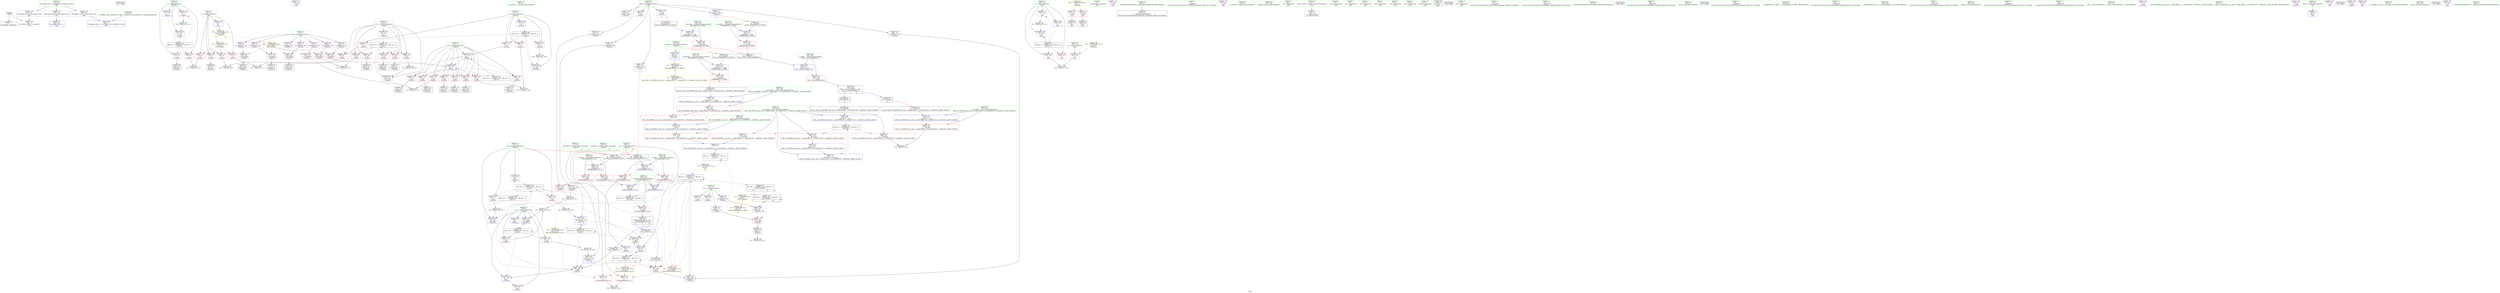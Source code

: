 digraph "SVFG" {
	label="SVFG";

	Node0x55bd556f7630 [shape=record,color=grey,label="{NodeID: 0\nNullPtr}"];
	Node0x55bd556f7630 -> Node0x55bd5571cc20[style=solid];
	Node0x55bd556f7630 -> Node0x55bd55724270[style=solid];
	Node0x55bd5575bb20 [shape=record,color=black,label="{NodeID: 443\n117 = PHI()\n}"];
	Node0x55bd5571e750 [shape=record,color=blue,label="{NodeID: 194\n71\<--102\ni3\<--\n_Z5solvev\n}"];
	Node0x55bd5571e750 -> Node0x55bd5573ccf0[style=dashed];
	Node0x55bd5571b970 [shape=record,color=purple,label="{NodeID: 111\n324\<--28\n\<--.str.4\nmain\n}"];
	Node0x55bd55719b80 [shape=record,color=green,label="{NodeID: 28\n50\<--51\n__cxa_atexit\<--__cxa_atexit_field_insensitive\n}"];
	Node0x55bd5572ceb0 [shape=record,color=grey,label="{NodeID: 305\n111 = cmp(109, 110, )\n}"];
	Node0x55bd55726d80 [shape=record,color=blue,label="{NodeID: 222\n357\<--352\n__value.addr\<--__value\n_ZSt8__fill_aIPiiEN9__gnu_cxx11__enable_ifIXsr11__is_scalarIT0_EE7__valueEvE6__typeET_S6_RKS3_\n}"];
	Node0x55bd55726d80 -> Node0x55bd55723c30[style=dashed];
	Node0x55bd55721940 [shape=record,color=red,label="{NodeID: 139\n178\<--73\n\<--pos\n_Z5solvev\n}"];
	Node0x55bd55721940 -> Node0x55bd5571d570[style=solid];
	Node0x55bd5571c470 [shape=record,color=green,label="{NodeID: 56\n312\<--313\nT\<--T_field_insensitive\nmain\n}"];
	Node0x55bd5571c470 -> Node0x55bd557235b0[style=solid];
	Node0x55bd5573e5f0 [shape=record,color=yellow,style=double,label="{NodeID: 333\n2V_1 = ENCHI(MR_2V_0)\npts\{10 \}\nFun[_Z5solvev]}"];
	Node0x55bd5573e5f0 -> Node0x55bd557209d0[style=dashed];
	Node0x55bd5573e5f0 -> Node0x55bd55720aa0[style=dashed];
	Node0x55bd5573e5f0 -> Node0x55bd55720b70[style=dashed];
	Node0x55bd5573e5f0 -> Node0x55bd55720c40[style=dashed];
	Node0x55bd55723000 [shape=record,color=red,label="{NodeID: 167\n302\<--282\n\<--retval\n_ZSt3maxIiERKT_S2_S2_\n}"];
	Node0x55bd55723000 -> Node0x55bd5571db20[style=solid];
	Node0x55bd5571dbf0 [shape=record,color=black,label="{NodeID: 84\n320\<--317\ncall\<--\nmain\n}"];
	Node0x55bd557179c0 [shape=record,color=green,label="{NodeID: 1\n7\<--1\n__dso_handle\<--dummyObj\nGlob }"];
	Node0x55bd5575bbf0 [shape=record,color=black,label="{NodeID: 444\n184 = PHI(279, )\n}"];
	Node0x55bd5575bbf0 -> Node0x55bd557227e0[style=solid];
	Node0x55bd557409a0 [shape=record,color=yellow,style=double,label="{NodeID: 361\n4V_1 = ENCHI(MR_4V_0)\npts\{18 \}\nFun[_ZSt4fillIPiiEvT_S1_RKT0_]|{<s0>14}}"];
	Node0x55bd557409a0:s0 -> Node0x55bd55738cc0[style=dashed,color=red];
	Node0x55bd5571e820 [shape=record,color=blue,label="{NodeID: 195\n73\<--130\npos\<--\n_Z5solvev\n}"];
	Node0x55bd5571e820 -> Node0x55bd55721460[style=dashed];
	Node0x55bd5571e820 -> Node0x55bd55721530[style=dashed];
	Node0x55bd5571e820 -> Node0x55bd55721600[style=dashed];
	Node0x55bd5571e820 -> Node0x55bd557216d0[style=dashed];
	Node0x55bd5571e820 -> Node0x55bd557217a0[style=dashed];
	Node0x55bd5571e820 -> Node0x55bd55721870[style=dashed];
	Node0x55bd5571e820 -> Node0x55bd55721940[style=dashed];
	Node0x55bd5571e820 -> Node0x55bd55721a10[style=dashed];
	Node0x55bd5571e820 -> Node0x55bd5571eb60[style=dashed];
	Node0x55bd5571e820 -> Node0x55bd5573d1f0[style=dashed];
	Node0x55bd5571ba40 [shape=record,color=purple,label="{NodeID: 112\n325\<--30\n\<--.str.5\nmain\n}"];
	Node0x55bd55719c80 [shape=record,color=green,label="{NodeID: 29\n49\<--55\n_ZNSt8ios_base4InitD1Ev\<--_ZNSt8ios_base4InitD1Ev_field_insensitive\n}"];
	Node0x55bd55719c80 -> Node0x55bd5571cdf0[style=solid];
	Node0x55bd5572d030 [shape=record,color=grey,label="{NodeID: 306\n128 = cmp(126, 127, )\n}"];
	Node0x55bd55726e50 [shape=record,color=blue,label="{NodeID: 223\n359\<--365\n__tmp\<--\n_ZSt8__fill_aIPiiEN9__gnu_cxx11__enable_ifIXsr11__is_scalarIT0_EE7__valueEvE6__typeET_S6_RKS3_\n}"];
	Node0x55bd55726e50 -> Node0x55bd55723d00[style=dashed];
	Node0x55bd55721a10 [shape=record,color=red,label="{NodeID: 140\n186\<--73\n\<--pos\n_Z5solvev\n}"];
	Node0x55bd55721a10 -> Node0x55bd5571d640[style=solid];
	Node0x55bd5571c540 [shape=record,color=green,label="{NodeID: 57\n314\<--315\nt\<--t_field_insensitive\nmain\n}"];
	Node0x55bd5571c540 -> Node0x55bd55723680[style=solid];
	Node0x55bd5571c540 -> Node0x55bd55723750[style=solid];
	Node0x55bd5571c540 -> Node0x55bd55723820[style=solid];
	Node0x55bd5571c540 -> Node0x55bd55726a40[style=solid];
	Node0x55bd5571c540 -> Node0x55bd55726b10[style=solid];
	Node0x55bd5573f110 [shape=record,color=yellow,style=double,label="{NodeID: 334\n4V_1 = ENCHI(MR_4V_0)\npts\{18 \}\nFun[_Z5solvev]|{<s0>5}}"];
	Node0x55bd5573f110:s0 -> Node0x55bd557409a0[style=dashed,color=red];
	Node0x55bd557230d0 [shape=record,color=red,label="{NodeID: 168\n290\<--284\n\<--__a.addr\n_ZSt3maxIiERKT_S2_S2_\n}"];
	Node0x55bd557230d0 -> Node0x55bd55723410[style=solid];
	Node0x55bd5571dcc0 [shape=record,color=black,label="{NodeID: 85\n326\<--323\ncall1\<--\nmain\n}"];
	Node0x55bd55717cc0 [shape=record,color=green,label="{NodeID: 2\n9\<--1\n\<--dummyObj\nCan only get source location for instruction, argument, global var or function.}"];
	Node0x55bd5575bd90 [shape=record,color=black,label="{NodeID: 445\n238 = PHI(279, )\n}"];
	Node0x55bd5575bd90 -> Node0x55bd55722cc0[style=solid];
	Node0x55bd5571e8f0 [shape=record,color=blue,label="{NodeID: 196\n75\<--9\nlen\<--\n_Z5solvev\n}"];
	Node0x55bd5571e8f0 -> Node0x55bd5573a0c0[style=dashed];
	Node0x55bd5571bb10 [shape=record,color=purple,label="{NodeID: 113\n336\<--33\n\<--.str.6\nmain\n}"];
	Node0x55bd55719d80 [shape=record,color=green,label="{NodeID: 30\n62\<--63\n_Z5solvev\<--_Z5solvev_field_insensitive\n}"];
	Node0x55bd5572d1b0 [shape=record,color=grey,label="{NodeID: 307\n160 = cmp(158, 159, )\n}"];
	Node0x55bd55726f20 [shape=record,color=blue,label="{NodeID: 224\n373\<--372\n\<--\n_ZSt8__fill_aIPiiEN9__gnu_cxx11__enable_ifIXsr11__is_scalarIT0_EE7__valueEvE6__typeET_S6_RKS3_\n}"];
	Node0x55bd55726f20 -> Node0x55bd55738cc0[style=dashed];
	Node0x55bd55721ae0 [shape=record,color=red,label="{NodeID: 141\n144\<--75\n\<--len\n_Z5solvev\n}"];
	Node0x55bd55721ae0 -> Node0x55bd5572c430[style=solid];
	Node0x55bd5571c610 [shape=record,color=green,label="{NodeID: 58\n321\<--322\nfreopen\<--freopen_field_insensitive\n}"];
	Node0x55bd557231a0 [shape=record,color=red,label="{NodeID: 169\n299\<--284\n\<--__a.addr\n_ZSt3maxIiERKT_S2_S2_\n}"];
	Node0x55bd557231a0 -> Node0x55bd557268a0[style=solid];
	Node0x55bd5571dd90 [shape=record,color=black,label="{NodeID: 86\n381\<--386\n_ZSt12__niter_baseIPiET_S1__ret\<--\n_ZSt12__niter_baseIPiET_S1_\n|{<s0>12|<s1>13}}"];
	Node0x55bd5571dd90:s0 -> Node0x55bd557583e0[style=solid,color=blue];
	Node0x55bd5571dd90:s1 -> Node0x55bd5575a620[style=solid,color=blue];
	Node0x55bd55717d50 [shape=record,color=green,label="{NodeID: 3\n19\<--1\n.str\<--dummyObj\nGlob }"];
	Node0x55bd5571e9c0 [shape=record,color=blue,label="{NodeID: 197\n75\<--145\nlen\<--add\n_Z5solvev\n}"];
	Node0x55bd5571e9c0 -> Node0x55bd5573a0c0[style=dashed];
	Node0x55bd5571bbe0 [shape=record,color=purple,label="{NodeID: 114\n392\<--35\nllvm.global_ctors_0\<--llvm.global_ctors\nGlob }"];
	Node0x55bd5571bbe0 -> Node0x55bd55724070[style=solid];
	Node0x55bd55719e80 [shape=record,color=green,label="{NodeID: 31\n65\<--66\nref.tmp\<--ref.tmp_field_insensitive\n_Z5solvev\n|{|<s1>5}}"];
	Node0x55bd55719e80 -> Node0x55bd55724370[style=solid];
	Node0x55bd55719e80:s1 -> Node0x55bd5575af60[style=solid,color=red];
	Node0x55bd5572d330 [shape=record,color=grey,label="{NodeID: 308\n211 = cmp(209, 210, )\n}"];
	Node0x55bd55726ff0 [shape=record,color=blue,label="{NodeID: 225\n353\<--377\n__first.addr\<--incdec.ptr\n_ZSt8__fill_aIPiiEN9__gnu_cxx11__enable_ifIXsr11__is_scalarIT0_EE7__valueEvE6__typeET_S6_RKS3_\n}"];
	Node0x55bd55726ff0 -> Node0x55bd557391c0[style=dashed];
	Node0x55bd55721bb0 [shape=record,color=red,label="{NodeID: 142\n181\<--75\n\<--len\n_Z5solvev\n}"];
	Node0x55bd55721bb0 -> Node0x55bd5572c8b0[style=solid];
	Node0x55bd5571c710 [shape=record,color=green,label="{NodeID: 59\n353\<--354\n__first.addr\<--__first.addr_field_insensitive\n_ZSt8__fill_aIPiiEN9__gnu_cxx11__enable_ifIXsr11__is_scalarIT0_EE7__valueEvE6__typeET_S6_RKS3_\n}"];
	Node0x55bd5571c710 -> Node0x55bd557238f0[style=solid];
	Node0x55bd5571c710 -> Node0x55bd557239c0[style=solid];
	Node0x55bd5571c710 -> Node0x55bd55723a90[style=solid];
	Node0x55bd5571c710 -> Node0x55bd55726be0[style=solid];
	Node0x55bd5571c710 -> Node0x55bd55726ff0[style=solid];
	Node0x55bd55723270 [shape=record,color=red,label="{NodeID: 170\n292\<--286\n\<--__b.addr\n_ZSt3maxIiERKT_S2_S2_\n}"];
	Node0x55bd55723270 -> Node0x55bd557234e0[style=solid];
	Node0x55bd5571de60 [shape=record,color=purple,label="{NodeID: 87\n46\<--4\n\<--_ZStL8__ioinit\n__cxx_global_var_init\n}"];
	Node0x55bd55717e90 [shape=record,color=green,label="{NodeID: 4\n21\<--1\n.str.1\<--dummyObj\nGlob }"];
	Node0x55bd5571ea90 [shape=record,color=blue,label="{NodeID: 198\n149\<--151\narrayidx10\<--\n_Z5solvev\n}"];
	Node0x55bd5571ea90 -> Node0x55bd557223d0[style=dashed];
	Node0x55bd5571ea90 -> Node0x55bd5571ea90[style=dashed];
	Node0x55bd5571ea90 -> Node0x55bd5573e0f0[style=dashed];
	Node0x55bd557205d0 [shape=record,color=purple,label="{NodeID: 115\n393\<--35\nllvm.global_ctors_1\<--llvm.global_ctors\nGlob }"];
	Node0x55bd557205d0 -> Node0x55bd55724170[style=solid];
	Node0x55bd55719f50 [shape=record,color=green,label="{NodeID: 32\n67\<--68\ni\<--i_field_insensitive\n_Z5solvev\n}"];
	Node0x55bd55719f50 -> Node0x55bd55720eb0[style=solid];
	Node0x55bd55719f50 -> Node0x55bd55720f80[style=solid];
	Node0x55bd55719f50 -> Node0x55bd55721050[style=solid];
	Node0x55bd55719f50 -> Node0x55bd55724440[style=solid];
	Node0x55bd55719f50 -> Node0x55bd5571e5b0[style=solid];
	Node0x55bd5572d4b0 [shape=record,color=grey,label="{NodeID: 309\n333 = cmp(331, 332, )\n}"];
	Node0x55bd557270c0 [shape=record,color=blue,label="{NodeID: 226\n383\<--382\n__it.addr\<--__it\n_ZSt12__niter_baseIPiET_S1_\n}"];
	Node0x55bd557270c0 -> Node0x55bd55723ea0[style=dashed];
	Node0x55bd55721c80 [shape=record,color=red,label="{NodeID: 143\n225\<--79\n\<--ans\n_Z5solvev\n}"];
	Node0x55bd55721c80 -> Node0x55bd5572bb30[style=solid];
	Node0x55bd5571c7e0 [shape=record,color=green,label="{NodeID: 60\n355\<--356\n__last.addr\<--__last.addr_field_insensitive\n_ZSt8__fill_aIPiiEN9__gnu_cxx11__enable_ifIXsr11__is_scalarIT0_EE7__valueEvE6__typeET_S6_RKS3_\n}"];
	Node0x55bd5571c7e0 -> Node0x55bd55723b60[style=solid];
	Node0x55bd5571c7e0 -> Node0x55bd55726cb0[style=solid];
	Node0x55bd55723340 [shape=record,color=red,label="{NodeID: 171\n296\<--286\n\<--__b.addr\n_ZSt3maxIiERKT_S2_S2_\n}"];
	Node0x55bd55723340 -> Node0x55bd557267d0[style=solid];
	Node0x55bd5571df30 [shape=record,color=purple,label="{NodeID: 88\n115\<--11\narrayidx\<--adj\n_Z5solvev\n}"];
	Node0x55bd55717f20 [shape=record,color=green,label="{NodeID: 5\n23\<--1\n.str.2\<--dummyObj\nGlob }"];
	Node0x55bd55740d50 [shape=record,color=yellow,style=double,label="{NodeID: 365\n10V_1 = ENCHI(MR_10V_0)\npts\{70 \}\nFun[_ZSt3maxIiERKT_S2_S2_]}"];
	Node0x55bd55740d50 -> Node0x55bd55723410[style=dashed];
	Node0x55bd55740d50 -> Node0x55bd557234e0[style=dashed];
	Node0x55bd5571eb60 [shape=record,color=blue,label="{NodeID: 199\n73\<--155\npos\<--\n_Z5solvev\n}"];
	Node0x55bd5571eb60 -> Node0x55bd55721460[style=dashed];
	Node0x55bd5571eb60 -> Node0x55bd55721530[style=dashed];
	Node0x55bd5571eb60 -> Node0x55bd55721600[style=dashed];
	Node0x55bd5571eb60 -> Node0x55bd557216d0[style=dashed];
	Node0x55bd5571eb60 -> Node0x55bd557217a0[style=dashed];
	Node0x55bd5571eb60 -> Node0x55bd55721870[style=dashed];
	Node0x55bd5571eb60 -> Node0x55bd55721940[style=dashed];
	Node0x55bd5571eb60 -> Node0x55bd55721a10[style=dashed];
	Node0x55bd5571eb60 -> Node0x55bd5571eb60[style=dashed];
	Node0x55bd5571eb60 -> Node0x55bd5573d1f0[style=dashed];
	Node0x55bd55720660 [shape=record,color=purple,label="{NodeID: 116\n394\<--35\nllvm.global_ctors_2\<--llvm.global_ctors\nGlob }"];
	Node0x55bd55720660 -> Node0x55bd55724270[style=solid];
	Node0x55bd5571a020 [shape=record,color=green,label="{NodeID: 33\n69\<--70\ncyc\<--cyc_field_insensitive\n_Z5solvev\n|{|<s2>8|<s3>10}}"];
	Node0x55bd5571a020 -> Node0x55bd5571e680[style=solid];
	Node0x55bd5571a020 -> Node0x55bd5571ec30[style=solid];
	Node0x55bd5571a020:s2 -> Node0x55bd5575b2b0[style=solid,color=red];
	Node0x55bd5571a020:s3 -> Node0x55bd5575b500[style=solid,color=red];
	Node0x55bd5572d630 [shape=record,color=grey,label="{NodeID: 310\n176 = cmp(174, 175, )\n}"];
	Node0x55bd55721d50 [shape=record,color=red,label="{NodeID: 144\n234\<--79\n\<--ans\n_Z5solvev\n}"];
	Node0x55bd55721d50 -> Node0x55bd5572be30[style=solid];
	Node0x55bd5571c8b0 [shape=record,color=green,label="{NodeID: 61\n357\<--358\n__value.addr\<--__value.addr_field_insensitive\n_ZSt8__fill_aIPiiEN9__gnu_cxx11__enable_ifIXsr11__is_scalarIT0_EE7__valueEvE6__typeET_S6_RKS3_\n}"];
	Node0x55bd5571c8b0 -> Node0x55bd55723c30[style=solid];
	Node0x55bd5571c8b0 -> Node0x55bd55726d80[style=solid];
	Node0x55bd55723410 [shape=record,color=red,label="{NodeID: 172\n291\<--290\n\<--\n_ZSt3maxIiERKT_S2_S2_\n}"];
	Node0x55bd55723410 -> Node0x55bd5572ca30[style=solid];
	Node0x55bd5571e000 [shape=record,color=purple,label="{NodeID: 89\n154\<--11\narrayidx12\<--adj\n_Z5solvev\n}"];
	Node0x55bd5571e000 -> Node0x55bd557224a0[style=solid];
	Node0x55bd55718780 [shape=record,color=green,label="{NodeID: 6\n25\<--1\n.str.3\<--dummyObj\nGlob }"];
	Node0x55bd5571ec30 [shape=record,color=blue,label="{NodeID: 200\n69\<--165\ncyc\<--\n_Z5solvev\n}"];
	Node0x55bd5571ec30 -> Node0x55bd557227e0[style=dashed];
	Node0x55bd5571ec30 -> Node0x55bd5573c7f0[style=dashed];
	Node0x55bd55720760 [shape=record,color=purple,label="{NodeID: 117\n377\<--376\nincdec.ptr\<--\n_ZSt8__fill_aIPiiEN9__gnu_cxx11__enable_ifIXsr11__is_scalarIT0_EE7__valueEvE6__typeET_S6_RKS3_\n}"];
	Node0x55bd55720760 -> Node0x55bd55726ff0[style=solid];
	Node0x55bd5571a0f0 [shape=record,color=green,label="{NodeID: 34\n71\<--72\ni3\<--i3_field_insensitive\n_Z5solvev\n}"];
	Node0x55bd5571a0f0 -> Node0x55bd55721120[style=solid];
	Node0x55bd5571a0f0 -> Node0x55bd557211f0[style=solid];
	Node0x55bd5571a0f0 -> Node0x55bd557212c0[style=solid];
	Node0x55bd5571a0f0 -> Node0x55bd55721390[style=solid];
	Node0x55bd5571a0f0 -> Node0x55bd5571e750[style=solid];
	Node0x55bd5571a0f0 -> Node0x55bd5571eea0[style=solid];
	Node0x55bd557373c0 [shape=record,color=black,label="{NodeID: 311\nMR_39V_3 = PHI(MR_39V_4, MR_39V_2, )\npts\{283 \}\n}"];
	Node0x55bd557373c0 -> Node0x55bd55723000[style=dashed];
	Node0x55bd55721e20 [shape=record,color=red,label="{NodeID: 145\n241\<--79\n\<--ans\n_Z5solvev\n}"];
	Node0x55bd5571c980 [shape=record,color=green,label="{NodeID: 62\n359\<--360\n__tmp\<--__tmp_field_insensitive\n_ZSt8__fill_aIPiiEN9__gnu_cxx11__enable_ifIXsr11__is_scalarIT0_EE7__valueEvE6__typeET_S6_RKS3_\n}"];
	Node0x55bd5571c980 -> Node0x55bd55723d00[style=solid];
	Node0x55bd5571c980 -> Node0x55bd55726e50[style=solid];
	Node0x55bd557234e0 [shape=record,color=red,label="{NodeID: 173\n293\<--292\n\<--\n_ZSt3maxIiERKT_S2_S2_\n}"];
	Node0x55bd557234e0 -> Node0x55bd5572ca30[style=solid];
	Node0x55bd5571e0d0 [shape=record,color=purple,label="{NodeID: 90\n170\<--11\narrayidx16\<--adj\n_Z5solvev\n}"];
	Node0x55bd5571e0d0 -> Node0x55bd55722640[style=solid];
	Node0x55bd55718810 [shape=record,color=green,label="{NodeID: 7\n27\<--1\nstdin\<--dummyObj\nGlob }"];
	Node0x55bd5571ed00 [shape=record,color=blue,label="{NodeID: 201\n77\<--182\nref.tmp23\<--sub\n_Z5solvev\n|{|<s2>9}}"];
	Node0x55bd5571ed00 -> Node0x55bd557227e0[style=dashed];
	Node0x55bd5571ed00 -> Node0x55bd5573dbf0[style=dashed];
	Node0x55bd5571ed00:s2 -> Node0x55bd5573aac0[style=dashed,color=red];
	Node0x55bd55720830 [shape=record,color=purple,label="{NodeID: 118\n99\<--16\nadd.ptr\<--best\n_Z5solvev\n}"];
	Node0x55bd5571a1c0 [shape=record,color=green,label="{NodeID: 35\n73\<--74\npos\<--pos_field_insensitive\n_Z5solvev\n}"];
	Node0x55bd5571a1c0 -> Node0x55bd55721460[style=solid];
	Node0x55bd5571a1c0 -> Node0x55bd55721530[style=solid];
	Node0x55bd5571a1c0 -> Node0x55bd55721600[style=solid];
	Node0x55bd5571a1c0 -> Node0x55bd557216d0[style=solid];
	Node0x55bd5571a1c0 -> Node0x55bd557217a0[style=solid];
	Node0x55bd5571a1c0 -> Node0x55bd55721870[style=solid];
	Node0x55bd5571a1c0 -> Node0x55bd55721940[style=solid];
	Node0x55bd5571a1c0 -> Node0x55bd55721a10[style=solid];
	Node0x55bd5571a1c0 -> Node0x55bd5571e820[style=solid];
	Node0x55bd5571a1c0 -> Node0x55bd5571eb60[style=solid];
	Node0x55bd55721ef0 [shape=record,color=red,label="{NodeID: 146\n199\<--81\n\<--i31\n_Z5solvev\n}"];
	Node0x55bd55721ef0 -> Node0x55bd5572cd30[style=solid];
	Node0x55bd5571ca50 [shape=record,color=green,label="{NodeID: 63\n383\<--384\n__it.addr\<--__it.addr_field_insensitive\n_ZSt12__niter_baseIPiET_S1_\n}"];
	Node0x55bd5571ca50 -> Node0x55bd55723ea0[style=solid];
	Node0x55bd5571ca50 -> Node0x55bd557270c0[style=solid];
	Node0x55bd557235b0 [shape=record,color=red,label="{NodeID: 174\n332\<--312\n\<--T\nmain\n}"];
	Node0x55bd557235b0 -> Node0x55bd5572d4b0[style=solid];
	Node0x55bd5571e1a0 [shape=record,color=purple,label="{NodeID: 91\n173\<--11\narrayidx18\<--adj\n_Z5solvev\n}"];
	Node0x55bd5571e1a0 -> Node0x55bd55722710[style=solid];
	Node0x55bd557188a0 [shape=record,color=green,label="{NodeID: 8\n28\<--1\n.str.4\<--dummyObj\nGlob }"];
	Node0x55bd5571edd0 [shape=record,color=blue,label="{NodeID: 202\n188\<--185\narrayidx26\<--\n_Z5solvev\n}"];
	Node0x55bd5571edd0 -> Node0x55bd5573c2f0[style=dashed];
	Node0x55bd55720900 [shape=record,color=purple,label="{NodeID: 119\n100\<--16\nadd.ptr1\<--best\n_Z5solvev\n|{<s0>5}}"];
	Node0x55bd55720900:s0 -> Node0x55bd5575ae20[style=solid,color=red];
	Node0x55bd5571a290 [shape=record,color=green,label="{NodeID: 36\n75\<--76\nlen\<--len_field_insensitive\n_Z5solvev\n|{|<s4>8}}"];
	Node0x55bd5571a290 -> Node0x55bd55721ae0[style=solid];
	Node0x55bd5571a290 -> Node0x55bd55721bb0[style=solid];
	Node0x55bd5571a290 -> Node0x55bd5571e8f0[style=solid];
	Node0x55bd5571a290 -> Node0x55bd5571e9c0[style=solid];
	Node0x55bd5571a290:s4 -> Node0x55bd5575b500[style=solid,color=red];
	Node0x55bd55721fc0 [shape=record,color=red,label="{NodeID: 147\n203\<--81\n\<--i31\n_Z5solvev\n}"];
	Node0x55bd55721fc0 -> Node0x55bd5571d710[style=solid];
	Node0x55bd5571cb20 [shape=record,color=green,label="{NodeID: 64\n37\<--388\n_GLOBAL__sub_I_waterfalls_2_0.cpp\<--_GLOBAL__sub_I_waterfalls_2_0.cpp_field_insensitive\n}"];
	Node0x55bd5571cb20 -> Node0x55bd55724170[style=solid];
	Node0x55bd557478c0 [shape=record,color=yellow,style=double,label="{NodeID: 424\n4V_2 = CSCHI(MR_4V_1)\npts\{18 \}\nCS[]|{<s0>5}}"];
	Node0x55bd557478c0:s0 -> Node0x55bd5573c2f0[style=dashed,color=blue];
	Node0x55bd55723680 [shape=record,color=red,label="{NodeID: 175\n331\<--314\n\<--t\nmain\n}"];
	Node0x55bd55723680 -> Node0x55bd5572d4b0[style=solid];
	Node0x55bd5571e270 [shape=record,color=purple,label="{NodeID: 92\n205\<--11\narrayidx36\<--adj\n_Z5solvev\n}"];
	Node0x55bd5571e270 -> Node0x55bd557228b0[style=solid];
	Node0x55bd55718930 [shape=record,color=green,label="{NodeID: 9\n30\<--1\n.str.5\<--dummyObj\nGlob }"];
	Node0x55bd55741100 [shape=record,color=yellow,style=double,label="{NodeID: 369\n45V_1 = ENCHI(MR_45V_0)\npts\{18 84 \}\nFun[_ZSt3maxIiERKT_S2_S2_]}"];
	Node0x55bd55741100 -> Node0x55bd55723410[style=dashed];
	Node0x55bd5571eea0 [shape=record,color=blue,label="{NodeID: 203\n71\<--193\ni3\<--inc29\n_Z5solvev\n}"];
	Node0x55bd5571eea0 -> Node0x55bd5573ccf0[style=dashed];
	Node0x55bd557209d0 [shape=record,color=red,label="{NodeID: 120\n96\<--8\n\<--n\n_Z5solvev\n}"];
	Node0x55bd557209d0 -> Node0x55bd5571cef0[style=solid];
	Node0x55bd5571a360 [shape=record,color=green,label="{NodeID: 37\n77\<--78\nref.tmp23\<--ref.tmp23_field_insensitive\n_Z5solvev\n|{|<s1>9}}"];
	Node0x55bd5571a360 -> Node0x55bd5571ed00[style=solid];
	Node0x55bd5571a360:s1 -> Node0x55bd5575b500[style=solid,color=red];
	Node0x55bd557382c0 [shape=record,color=black,label="{NodeID: 314\nMR_8V_3 = PHI(MR_8V_4, MR_8V_2, )\npts\{68 \}\n}"];
	Node0x55bd557382c0 -> Node0x55bd55720eb0[style=dashed];
	Node0x55bd557382c0 -> Node0x55bd55720f80[style=dashed];
	Node0x55bd557382c0 -> Node0x55bd55721050[style=dashed];
	Node0x55bd557382c0 -> Node0x55bd5571e5b0[style=dashed];
	Node0x55bd55722090 [shape=record,color=red,label="{NodeID: 148\n210\<--81\n\<--i31\n_Z5solvev\n}"];
	Node0x55bd55722090 -> Node0x55bd5572d330[style=solid];
	Node0x55bd5571cc20 [shape=record,color=black,label="{NodeID: 65\n2\<--3\ndummyVal\<--dummyVal\n}"];
	Node0x55bd55723750 [shape=record,color=red,label="{NodeID: 176\n335\<--314\n\<--t\nmain\n}"];
	Node0x55bd5571e340 [shape=record,color=purple,label="{NodeID: 93\n208\<--11\narrayidx38\<--adj\n_Z5solvev\n}"];
	Node0x55bd5571e340 -> Node0x55bd55722980[style=solid];
	Node0x55bd557189c0 [shape=record,color=green,label="{NodeID: 10\n32\<--1\nstdout\<--dummyObj\nGlob }"];
	Node0x55bd5573aac0 [shape=record,color=yellow,style=double,label="{NodeID: 370\n47V_1 = ENCHI(MR_47V_0)\npts\{76 78 \}\nFun[_ZSt3maxIiERKT_S2_S2_]}"];
	Node0x55bd5573aac0 -> Node0x55bd557234e0[style=dashed];
	Node0x55bd5571ef70 [shape=record,color=blue,label="{NodeID: 204\n79\<--9\nans\<--\n_Z5solvev\n}"];
	Node0x55bd5571ef70 -> Node0x55bd5573b2d0[style=dashed];
	Node0x55bd55720aa0 [shape=record,color=red,label="{NodeID: 121\n110\<--8\n\<--n\n_Z5solvev\n}"];
	Node0x55bd55720aa0 -> Node0x55bd5572ceb0[style=solid];
	Node0x55bd5571a430 [shape=record,color=green,label="{NodeID: 38\n79\<--80\nans\<--ans_field_insensitive\n_Z5solvev\n}"];
	Node0x55bd5571a430 -> Node0x55bd55721c80[style=solid];
	Node0x55bd5571a430 -> Node0x55bd55721d50[style=solid];
	Node0x55bd5571a430 -> Node0x55bd55721e20[style=solid];
	Node0x55bd5571a430 -> Node0x55bd5571ef70[style=solid];
	Node0x55bd5571a430 -> Node0x55bd5571f110[style=solid];
	Node0x55bd5571a430 -> Node0x55bd5571f380[style=solid];
	Node0x55bd55722160 [shape=record,color=red,label="{NodeID: 149\n213\<--81\n\<--i31\n_Z5solvev\n}"];
	Node0x55bd55722160 -> Node0x55bd5571d8b0[style=solid];
	Node0x55bd5571cd20 [shape=record,color=black,label="{NodeID: 66\n309\<--9\nmain_ret\<--\nmain\n}"];
	Node0x55bd55759340 [shape=record,color=black,label="{NodeID: 426\n243 = PHI()\n}"];
	Node0x55bd55723820 [shape=record,color=red,label="{NodeID: 177\n340\<--314\n\<--t\nmain\n}"];
	Node0x55bd55723820 -> Node0x55bd5572c130[style=solid];
	Node0x55bd5571e410 [shape=record,color=purple,label="{NodeID: 94\n219\<--11\narrayidx44\<--adj\n_Z5solvev\n}"];
	Node0x55bd5571e410 -> Node0x55bd55722b20[style=solid];
	Node0x55bd55718a80 [shape=record,color=green,label="{NodeID: 11\n33\<--1\n.str.6\<--dummyObj\nGlob }"];
	Node0x55bd5571f040 [shape=record,color=blue,label="{NodeID: 205\n81\<--102\ni31\<--\n_Z5solvev\n}"];
	Node0x55bd5571f040 -> Node0x55bd5573b3c0[style=dashed];
	Node0x55bd55720b70 [shape=record,color=red,label="{NodeID: 122\n127\<--8\n\<--n\n_Z5solvev\n}"];
	Node0x55bd55720b70 -> Node0x55bd5572d030[style=solid];
	Node0x55bd5571a500 [shape=record,color=green,label="{NodeID: 39\n81\<--82\ni31\<--i31_field_insensitive\n_Z5solvev\n}"];
	Node0x55bd5571a500 -> Node0x55bd55721ef0[style=solid];
	Node0x55bd5571a500 -> Node0x55bd55721fc0[style=solid];
	Node0x55bd5571a500 -> Node0x55bd55722090[style=solid];
	Node0x55bd5571a500 -> Node0x55bd55722160[style=solid];
	Node0x55bd5571a500 -> Node0x55bd55722230[style=solid];
	Node0x55bd5571a500 -> Node0x55bd55722300[style=solid];
	Node0x55bd5571a500 -> Node0x55bd5571f040[style=solid];
	Node0x55bd5571a500 -> Node0x55bd5571f1e0[style=solid];
	Node0x55bd55738cc0 [shape=record,color=black,label="{NodeID: 316\nMR_4V_2 = PHI(MR_4V_3, MR_4V_1, )\npts\{18 \}\n|{|<s1>14}}"];
	Node0x55bd55738cc0 -> Node0x55bd55726f20[style=dashed];
	Node0x55bd55738cc0:s1 -> Node0x55bd557478c0[style=dashed,color=blue];
	Node0x55bd55722230 [shape=record,color=red,label="{NodeID: 150\n217\<--81\n\<--i31\n_Z5solvev\n}"];
	Node0x55bd55722230 -> Node0x55bd5571d980[style=solid];
	Node0x55bd5571cdf0 [shape=record,color=black,label="{NodeID: 67\n48\<--49\n\<--_ZNSt8ios_base4InitD1Ev\nCan only get source location for instruction, argument, global var or function.}"];
	Node0x55bd557583e0 [shape=record,color=black,label="{NodeID: 427\n269 = PHI(381, )\n|{<s0>14}}"];
	Node0x55bd557583e0:s0 -> Node0x55bd5575a8c0[style=solid,color=red];
	Node0x55bd557238f0 [shape=record,color=red,label="{NodeID: 178\n368\<--353\n\<--__first.addr\n_ZSt8__fill_aIPiiEN9__gnu_cxx11__enable_ifIXsr11__is_scalarIT0_EE7__valueEvE6__typeET_S6_RKS3_\n}"];
	Node0x55bd557238f0 -> Node0x55bd5572cbb0[style=solid];
	Node0x55bd5571e4e0 [shape=record,color=purple,label="{NodeID: 95\n85\<--13\n\<--vis\n_Z5solvev\n}"];
	Node0x55bd55718b80 [shape=record,color=green,label="{NodeID: 12\n36\<--1\n\<--dummyObj\nCan only get source location for instruction, argument, global var or function.}"];
	Node0x55bd5571f110 [shape=record,color=blue,label="{NodeID: 206\n79\<--226\nans\<--add48\n_Z5solvev\n}"];
	Node0x55bd5571f110 -> Node0x55bd5573b2d0[style=dashed];
	Node0x55bd55720c40 [shape=record,color=red,label="{NodeID: 123\n200\<--8\n\<--n\n_Z5solvev\n}"];
	Node0x55bd55720c40 -> Node0x55bd5572cd30[style=solid];
	Node0x55bd5571a5d0 [shape=record,color=green,label="{NodeID: 40\n83\<--84\nref.tmp53\<--ref.tmp53_field_insensitive\n_Z5solvev\n|{|<s1>10}}"];
	Node0x55bd5571a5d0 -> Node0x55bd5571f2b0[style=solid];
	Node0x55bd5571a5d0:s1 -> Node0x55bd5575b2b0[style=solid,color=red];
	Node0x55bd557391c0 [shape=record,color=black,label="{NodeID: 317\nMR_63V_3 = PHI(MR_63V_4, MR_63V_2, )\npts\{354 \}\n}"];
	Node0x55bd557391c0 -> Node0x55bd557238f0[style=dashed];
	Node0x55bd557391c0 -> Node0x55bd557239c0[style=dashed];
	Node0x55bd557391c0 -> Node0x55bd55723a90[style=dashed];
	Node0x55bd557391c0 -> Node0x55bd55726ff0[style=dashed];
	Node0x55bd55722300 [shape=record,color=red,label="{NodeID: 151\n230\<--81\n\<--i31\n_Z5solvev\n}"];
	Node0x55bd55722300 -> Node0x55bd5572bfb0[style=solid];
	Node0x55bd5571cef0 [shape=record,color=black,label="{NodeID: 68\n97\<--96\nidx.ext\<--\n_Z5solvev\n}"];
	Node0x55bd5575a620 [shape=record,color=black,label="{NodeID: 428\n273 = PHI(381, )\n|{<s0>14}}"];
	Node0x55bd5575a620:s0 -> Node0x55bd5575aa60[style=solid,color=red];
	Node0x55bd5573fab0 [shape=record,color=yellow,style=double,label="{NodeID: 345\n26V_1 = ENCHI(MR_26V_0)\npts\{120000 \}\nFun[_Z5solvev]}"];
	Node0x55bd5573fab0 -> Node0x55bd557224a0[style=dashed];
	Node0x55bd5573fab0 -> Node0x55bd55722640[style=dashed];
	Node0x55bd5573fab0 -> Node0x55bd55722710[style=dashed];
	Node0x55bd5573fab0 -> Node0x55bd557228b0[style=dashed];
	Node0x55bd5573fab0 -> Node0x55bd55722980[style=dashed];
	Node0x55bd5573fab0 -> Node0x55bd55722b20[style=dashed];
	Node0x55bd557239c0 [shape=record,color=red,label="{NodeID: 179\n373\<--353\n\<--__first.addr\n_ZSt8__fill_aIPiiEN9__gnu_cxx11__enable_ifIXsr11__is_scalarIT0_EE7__valueEvE6__typeET_S6_RKS3_\n}"];
	Node0x55bd557239c0 -> Node0x55bd55726f20[style=solid];
	Node0x55bd5571ad40 [shape=record,color=purple,label="{NodeID: 96\n133\<--13\n\<--vis\n_Z5solvev\n}"];
	Node0x55bd55718c80 [shape=record,color=green,label="{NodeID: 13\n87\<--1\n\<--dummyObj\nCan only get source location for instruction, argument, global var or function.}"];
	Node0x55bd5571f1e0 [shape=record,color=blue,label="{NodeID: 207\n81\<--231\ni31\<--inc51\n_Z5solvev\n}"];
	Node0x55bd5571f1e0 -> Node0x55bd5573b3c0[style=dashed];
	Node0x55bd55720d10 [shape=record,color=red,label="{NodeID: 124\n317\<--27\n\<--stdin\nmain\n}"];
	Node0x55bd55720d10 -> Node0x55bd5571dbf0[style=solid];
	Node0x55bd5571a6a0 [shape=record,color=green,label="{NodeID: 41\n90\<--91\nllvm.memset.p0i8.i64\<--llvm.memset.p0i8.i64_field_insensitive\n}"];
	Node0x55bd557223d0 [shape=record,color=red,label="{NodeID: 152\n139\<--138\n\<--arrayidx8\n_Z5solvev\n}"];
	Node0x55bd557223d0 -> Node0x55bd5571d160[style=solid];
	Node0x55bd5571cfc0 [shape=record,color=black,label="{NodeID: 69\n114\<--113\nidxprom\<--\n_Z5solvev\n}"];
	Node0x55bd5575a720 [shape=record,color=black,label="{NodeID: 429\n328 = PHI()\n}"];
	Node0x55bd55723a90 [shape=record,color=red,label="{NodeID: 180\n376\<--353\n\<--__first.addr\n_ZSt8__fill_aIPiiEN9__gnu_cxx11__enable_ifIXsr11__is_scalarIT0_EE7__valueEvE6__typeET_S6_RKS3_\n}"];
	Node0x55bd55723a90 -> Node0x55bd55720760[style=solid];
	Node0x55bd5571ae10 [shape=record,color=purple,label="{NodeID: 97\n138\<--13\narrayidx8\<--vis\n_Z5solvev\n}"];
	Node0x55bd5571ae10 -> Node0x55bd557223d0[style=solid];
	Node0x55bd55718d80 [shape=record,color=green,label="{NodeID: 14\n88\<--1\n\<--dummyObj\nCan only get source location for instruction, argument, global var or function.}"];
	Node0x55bd5571f2b0 [shape=record,color=blue,label="{NodeID: 208\n83\<--235\nref.tmp53\<--div\n_Z5solvev\n|{|<s1>10}}"];
	Node0x55bd5571f2b0 -> Node0x55bd55722cc0[style=dashed];
	Node0x55bd5571f2b0:s1 -> Node0x55bd55741100[style=dashed,color=red];
	Node0x55bd55720de0 [shape=record,color=red,label="{NodeID: 125\n323\<--32\n\<--stdout\nmain\n}"];
	Node0x55bd55720de0 -> Node0x55bd5571dcc0[style=solid];
	Node0x55bd5571a7a0 [shape=record,color=green,label="{NodeID: 42\n94\<--95\nscanf\<--scanf_field_insensitive\n}"];
	Node0x55bd557224a0 [shape=record,color=red,label="{NodeID: 153\n155\<--154\n\<--arrayidx12\n_Z5solvev\n}"];
	Node0x55bd557224a0 -> Node0x55bd5571eb60[style=solid];
	Node0x55bd5571d090 [shape=record,color=black,label="{NodeID: 70\n137\<--136\nidxprom7\<--\n_Z5solvev\n}"];
	Node0x55bd5575a7f0 [shape=record,color=black,label="{NodeID: 430\n337 = PHI()\n}"];
	Node0x55bd5573fc70 [shape=record,color=yellow,style=double,label="{NodeID: 347\n49V_1 = ENCHI(MR_49V_0)\npts\{1 \}\nFun[main]}"];
	Node0x55bd5573fc70 -> Node0x55bd55720d10[style=dashed];
	Node0x55bd5573fc70 -> Node0x55bd55720de0[style=dashed];
	Node0x55bd55723b60 [shape=record,color=red,label="{NodeID: 181\n369\<--355\n\<--__last.addr\n_ZSt8__fill_aIPiiEN9__gnu_cxx11__enable_ifIXsr11__is_scalarIT0_EE7__valueEvE6__typeET_S6_RKS3_\n}"];
	Node0x55bd55723b60 -> Node0x55bd5572cbb0[style=solid];
	Node0x55bd5571aee0 [shape=record,color=purple,label="{NodeID: 98\n149\<--13\narrayidx10\<--vis\n_Z5solvev\n}"];
	Node0x55bd5571aee0 -> Node0x55bd5571ea90[style=solid];
	Node0x55bd55718e80 [shape=record,color=green,label="{NodeID: 15\n89\<--1\n\<--dummyObj\nCan only get source location for instruction, argument, global var or function.}"];
	Node0x55bd5572bb30 [shape=record,color=grey,label="{NodeID: 292\n226 = Binary(225, 224, )\n}"];
	Node0x55bd5572bb30 -> Node0x55bd5571f110[style=solid];
	Node0x55bd5571f380 [shape=record,color=blue,label="{NodeID: 209\n79\<--239\nans\<--\n_Z5solvev\n}"];
	Node0x55bd5571f380 -> Node0x55bd55721e20[style=dashed];
	Node0x55bd55720eb0 [shape=record,color=red,label="{NodeID: 126\n109\<--67\n\<--i\n_Z5solvev\n}"];
	Node0x55bd55720eb0 -> Node0x55bd5572ceb0[style=solid];
	Node0x55bd5571a8a0 [shape=record,color=green,label="{NodeID: 43\n105\<--106\n_ZSt4fillIPiiEvT_S1_RKT0_\<--_ZSt4fillIPiiEvT_S1_RKT0__field_insensitive\n}"];
	Node0x55bd5573a0c0 [shape=record,color=black,label="{NodeID: 320\nMR_16V_4 = PHI(MR_16V_5, MR_16V_3, )\npts\{76 \}\n|{|<s6>8}}"];
	Node0x55bd5573a0c0 -> Node0x55bd55721ae0[style=dashed];
	Node0x55bd5573a0c0 -> Node0x55bd55721bb0[style=dashed];
	Node0x55bd5573a0c0 -> Node0x55bd55722570[style=dashed];
	Node0x55bd5573a0c0 -> Node0x55bd557227e0[style=dashed];
	Node0x55bd5573a0c0 -> Node0x55bd5571e9c0[style=dashed];
	Node0x55bd5573a0c0 -> Node0x55bd5573d6f0[style=dashed];
	Node0x55bd5573a0c0:s6 -> Node0x55bd5573aac0[style=dashed,color=red];
	Node0x55bd55722570 [shape=record,color=red,label="{NodeID: 154\n165\<--162\n\<--call14\n_Z5solvev\n}"];
	Node0x55bd55722570 -> Node0x55bd5571ec30[style=solid];
	Node0x55bd5571d160 [shape=record,color=black,label="{NodeID: 71\n140\<--139\ntobool\<--\n_Z5solvev\n}"];
	Node0x55bd5571d160 -> Node0x55bd5572c5b0[style=solid];
	Node0x55bd5575a8c0 [shape=record,color=black,label="{NodeID: 431\n350 = PHI(269, )\n0th arg _ZSt8__fill_aIPiiEN9__gnu_cxx11__enable_ifIXsr11__is_scalarIT0_EE7__valueEvE6__typeET_S6_RKS3_ }"];
	Node0x55bd5575a8c0 -> Node0x55bd55726be0[style=solid];
	Node0x55bd55723c30 [shape=record,color=red,label="{NodeID: 182\n364\<--357\n\<--__value.addr\n_ZSt8__fill_aIPiiEN9__gnu_cxx11__enable_ifIXsr11__is_scalarIT0_EE7__valueEvE6__typeET_S6_RKS3_\n}"];
	Node0x55bd55723c30 -> Node0x55bd55723dd0[style=solid];
	Node0x55bd5571afb0 [shape=record,color=purple,label="{NodeID: 99\n98\<--16\n\<--best\n_Z5solvev\n}"];
	Node0x55bd55718f80 [shape=record,color=green,label="{NodeID: 16\n102\<--1\n\<--dummyObj\nCan only get source location for instruction, argument, global var or function.}"];
	Node0x55bd5572bcb0 [shape=record,color=grey,label="{NodeID: 293\n193 = Binary(192, 102, )\n}"];
	Node0x55bd5572bcb0 -> Node0x55bd5571eea0[style=solid];
	Node0x55bd5571f450 [shape=record,color=blue,label="{NodeID: 210\n259\<--256\n__first.addr\<--__first\n_ZSt4fillIPiiEvT_S1_RKT0_\n}"];
	Node0x55bd5571f450 -> Node0x55bd55722d90[style=dashed];
	Node0x55bd55720f80 [shape=record,color=red,label="{NodeID: 127\n113\<--67\n\<--i\n_Z5solvev\n}"];
	Node0x55bd55720f80 -> Node0x55bd5571cfc0[style=solid];
	Node0x55bd5571a9a0 [shape=record,color=green,label="{NodeID: 44\n163\<--164\n_ZSt3maxIiERKT_S2_S2_\<--_ZSt3maxIiERKT_S2_S2__field_insensitive\n}"];
	Node0x55bd55722640 [shape=record,color=red,label="{NodeID: 155\n171\<--170\n\<--arrayidx16\n_Z5solvev\n}"];
	Node0x55bd55722640 -> Node0x55bd5571d4a0[style=solid];
	Node0x55bd5571d230 [shape=record,color=black,label="{NodeID: 72\n148\<--147\nidxprom9\<--\n_Z5solvev\n}"];
	Node0x55bd5575aa60 [shape=record,color=black,label="{NodeID: 432\n351 = PHI(273, )\n1st arg _ZSt8__fill_aIPiiEN9__gnu_cxx11__enable_ifIXsr11__is_scalarIT0_EE7__valueEvE6__typeET_S6_RKS3_ }"];
	Node0x55bd5575aa60 -> Node0x55bd55726cb0[style=solid];
	Node0x55bd5573fe60 [shape=record,color=yellow,style=double,label="{NodeID: 349\n53V_1 = ENCHI(MR_53V_0)\npts\{313 \}\nFun[main]}"];
	Node0x55bd5573fe60 -> Node0x55bd557235b0[style=dashed];
	Node0x55bd55723d00 [shape=record,color=red,label="{NodeID: 183\n372\<--359\n\<--__tmp\n_ZSt8__fill_aIPiiEN9__gnu_cxx11__enable_ifIXsr11__is_scalarIT0_EE7__valueEvE6__typeET_S6_RKS3_\n}"];
	Node0x55bd55723d00 -> Node0x55bd55726f20[style=solid];
	Node0x55bd5571b080 [shape=record,color=purple,label="{NodeID: 100\n103\<--16\n\<--best\n_Z5solvev\n|{<s0>5}}"];
	Node0x55bd5571b080:s0 -> Node0x55bd5575ace0[style=solid,color=red];
	Node0x55bd55719080 [shape=record,color=green,label="{NodeID: 17\n142\<--1\n\<--dummyObj\nCan only get source location for instruction, argument, global var or function.}"];
	Node0x55bd5572be30 [shape=record,color=grey,label="{NodeID: 294\n235 = Binary(234, 236, )\n}"];
	Node0x55bd5572be30 -> Node0x55bd5571f2b0[style=solid];
	Node0x55bd5571f520 [shape=record,color=blue,label="{NodeID: 211\n261\<--257\n__last.addr\<--__last\n_ZSt4fillIPiiEvT_S1_RKT0_\n}"];
	Node0x55bd5571f520 -> Node0x55bd55722e60[style=dashed];
	Node0x55bd55721050 [shape=record,color=red,label="{NodeID: 128\n119\<--67\n\<--i\n_Z5solvev\n}"];
	Node0x55bd55721050 -> Node0x55bd5572c2b0[style=solid];
	Node0x55bd5571aaa0 [shape=record,color=green,label="{NodeID: 45\n244\<--245\nprintf\<--printf_field_insensitive\n}"];
	Node0x55bd5573b2d0 [shape=record,color=black,label="{NodeID: 322\nMR_20V_3 = PHI(MR_20V_5, MR_20V_2, )\npts\{80 \}\n}"];
	Node0x55bd5573b2d0 -> Node0x55bd55721c80[style=dashed];
	Node0x55bd5573b2d0 -> Node0x55bd55721d50[style=dashed];
	Node0x55bd5573b2d0 -> Node0x55bd5571f110[style=dashed];
	Node0x55bd5573b2d0 -> Node0x55bd5571f380[style=dashed];
	Node0x55bd5573b2d0 -> Node0x55bd5573b2d0[style=dashed];
	Node0x55bd55722710 [shape=record,color=red,label="{NodeID: 156\n174\<--173\n\<--arrayidx18\n_Z5solvev\n}"];
	Node0x55bd55722710 -> Node0x55bd5572d630[style=solid];
	Node0x55bd5571d300 [shape=record,color=black,label="{NodeID: 73\n153\<--152\nidxprom11\<--\n_Z5solvev\n}"];
	Node0x55bd5575aba0 [shape=record,color=black,label="{NodeID: 433\n352 = PHI(274, )\n2nd arg _ZSt8__fill_aIPiiEN9__gnu_cxx11__enable_ifIXsr11__is_scalarIT0_EE7__valueEvE6__typeET_S6_RKS3_ }"];
	Node0x55bd5575aba0 -> Node0x55bd55726d80[style=solid];
	Node0x55bd55723dd0 [shape=record,color=red,label="{NodeID: 184\n365\<--364\n\<--\n_ZSt8__fill_aIPiiEN9__gnu_cxx11__enable_ifIXsr11__is_scalarIT0_EE7__valueEvE6__typeET_S6_RKS3_\n}"];
	Node0x55bd55723dd0 -> Node0x55bd55726e50[style=solid];
	Node0x55bd5571b150 [shape=record,color=purple,label="{NodeID: 101\n180\<--16\narrayidx22\<--best\n_Z5solvev\n|{<s0>9}}"];
	Node0x55bd5571b150:s0 -> Node0x55bd5575b2b0[style=solid,color=red];
	Node0x55bd55719180 [shape=record,color=green,label="{NodeID: 18\n151\<--1\n\<--dummyObj\nCan only get source location for instruction, argument, global var or function.}"];
	Node0x55bd5572bfb0 [shape=record,color=grey,label="{NodeID: 295\n231 = Binary(230, 102, )\n}"];
	Node0x55bd5572bfb0 -> Node0x55bd5571f1e0[style=solid];
	Node0x55bd55726560 [shape=record,color=blue,label="{NodeID: 212\n263\<--258\n__value.addr\<--__value\n_ZSt4fillIPiiEvT_S1_RKT0_\n}"];
	Node0x55bd55726560 -> Node0x55bd55722f30[style=dashed];
	Node0x55bd55721120 [shape=record,color=red,label="{NodeID: 129\n126\<--71\n\<--i3\n_Z5solvev\n}"];
	Node0x55bd55721120 -> Node0x55bd5572d030[style=solid];
	Node0x55bd5571aba0 [shape=record,color=green,label="{NodeID: 46\n259\<--260\n__first.addr\<--__first.addr_field_insensitive\n_ZSt4fillIPiiEvT_S1_RKT0_\n}"];
	Node0x55bd5571aba0 -> Node0x55bd55722d90[style=solid];
	Node0x55bd5571aba0 -> Node0x55bd5571f450[style=solid];
	Node0x55bd5573b3c0 [shape=record,color=black,label="{NodeID: 323\nMR_22V_3 = PHI(MR_22V_4, MR_22V_2, )\npts\{82 \}\n}"];
	Node0x55bd5573b3c0 -> Node0x55bd55721ef0[style=dashed];
	Node0x55bd5573b3c0 -> Node0x55bd55721fc0[style=dashed];
	Node0x55bd5573b3c0 -> Node0x55bd55722090[style=dashed];
	Node0x55bd5573b3c0 -> Node0x55bd55722160[style=dashed];
	Node0x55bd5573b3c0 -> Node0x55bd55722230[style=dashed];
	Node0x55bd5573b3c0 -> Node0x55bd55722300[style=dashed];
	Node0x55bd5573b3c0 -> Node0x55bd5571f1e0[style=dashed];
	Node0x55bd557227e0 [shape=record,color=red,label="{NodeID: 157\n185\<--184\n\<--call24\n_Z5solvev\n}"];
	Node0x55bd557227e0 -> Node0x55bd5571edd0[style=solid];
	Node0x55bd5571d3d0 [shape=record,color=black,label="{NodeID: 74\n169\<--168\nidxprom15\<--\n_Z5solvev\n}"];
	Node0x55bd5575ace0 [shape=record,color=black,label="{NodeID: 434\n256 = PHI(103, )\n0th arg _ZSt4fillIPiiEvT_S1_RKT0_ }"];
	Node0x55bd5575ace0 -> Node0x55bd5571f450[style=solid];
	Node0x55bd55740020 [shape=record,color=yellow,style=double,label="{NodeID: 351\n57V_1 = ENCHI(MR_57V_0)\npts\{10 120000 \}\nFun[main]|{<s0>19|<s1>19}}"];
	Node0x55bd55740020:s0 -> Node0x55bd5573e5f0[style=dashed,color=red];
	Node0x55bd55740020:s1 -> Node0x55bd5573fab0[style=dashed,color=red];
	Node0x55bd55723ea0 [shape=record,color=red,label="{NodeID: 185\n386\<--383\n\<--__it.addr\n_ZSt12__niter_baseIPiET_S1_\n}"];
	Node0x55bd55723ea0 -> Node0x55bd5571dd90[style=solid];
	Node0x55bd5571b220 [shape=record,color=purple,label="{NodeID: 102\n188\<--16\narrayidx26\<--best\n_Z5solvev\n}"];
	Node0x55bd5571b220 -> Node0x55bd5571edd0[style=solid];
	Node0x55bd55719280 [shape=record,color=green,label="{NodeID: 19\n236\<--1\n\<--dummyObj\nCan only get source location for instruction, argument, global var or function.}"];
	Node0x55bd5572c130 [shape=record,color=grey,label="{NodeID: 296\n341 = Binary(340, 102, )\n}"];
	Node0x55bd5572c130 -> Node0x55bd55726b10[style=solid];
	Node0x55bd55726630 [shape=record,color=blue,label="{NodeID: 213\n284\<--280\n__a.addr\<--__a\n_ZSt3maxIiERKT_S2_S2_\n}"];
	Node0x55bd55726630 -> Node0x55bd557230d0[style=dashed];
	Node0x55bd55726630 -> Node0x55bd557231a0[style=dashed];
	Node0x55bd557211f0 [shape=record,color=red,label="{NodeID: 130\n130\<--71\n\<--i3\n_Z5solvev\n}"];
	Node0x55bd557211f0 -> Node0x55bd5571e820[style=solid];
	Node0x55bd5571ac70 [shape=record,color=green,label="{NodeID: 47\n261\<--262\n__last.addr\<--__last.addr_field_insensitive\n_ZSt4fillIPiiEvT_S1_RKT0_\n}"];
	Node0x55bd5571ac70 -> Node0x55bd55722e60[style=solid];
	Node0x55bd5571ac70 -> Node0x55bd5571f520[style=solid];
	Node0x55bd5573b8c0 [shape=record,color=black,label="{NodeID: 324\nMR_55V_3 = PHI(MR_55V_4, MR_55V_2, )\npts\{315 \}\n}"];
	Node0x55bd5573b8c0 -> Node0x55bd55723680[style=dashed];
	Node0x55bd5573b8c0 -> Node0x55bd55723750[style=dashed];
	Node0x55bd5573b8c0 -> Node0x55bd55723820[style=dashed];
	Node0x55bd5573b8c0 -> Node0x55bd55726b10[style=dashed];
	Node0x55bd557228b0 [shape=record,color=red,label="{NodeID: 158\n206\<--205\n\<--arrayidx36\n_Z5solvev\n}"];
	Node0x55bd557228b0 -> Node0x55bd5571d7e0[style=solid];
	Node0x55bd5571d4a0 [shape=record,color=black,label="{NodeID: 75\n172\<--171\nidxprom17\<--\n_Z5solvev\n}"];
	Node0x55bd5575ae20 [shape=record,color=black,label="{NodeID: 435\n257 = PHI(100, )\n1st arg _ZSt4fillIPiiEvT_S1_RKT0_ }"];
	Node0x55bd5575ae20 -> Node0x55bd5571f520[style=solid];
	Node0x55bd55723f70 [shape=record,color=blue,label="{NodeID: 186\n8\<--9\nn\<--\nGlob }"];
	Node0x55bd55723f70 -> Node0x55bd55740020[style=dashed];
	Node0x55bd5571b2f0 [shape=record,color=purple,label="{NodeID: 103\n215\<--16\narrayidx42\<--best\n_Z5solvev\n}"];
	Node0x55bd5571b2f0 -> Node0x55bd55722a50[style=solid];
	Node0x55bd55719380 [shape=record,color=green,label="{NodeID: 20\n4\<--6\n_ZStL8__ioinit\<--_ZStL8__ioinit_field_insensitive\nGlob }"];
	Node0x55bd55719380 -> Node0x55bd5571de60[style=solid];
	Node0x55bd5572c2b0 [shape=record,color=grey,label="{NodeID: 297\n120 = Binary(119, 102, )\n}"];
	Node0x55bd5572c2b0 -> Node0x55bd5571e5b0[style=solid];
	Node0x55bd55726700 [shape=record,color=blue,label="{NodeID: 214\n286\<--281\n__b.addr\<--__b\n_ZSt3maxIiERKT_S2_S2_\n}"];
	Node0x55bd55726700 -> Node0x55bd55723270[style=dashed];
	Node0x55bd55726700 -> Node0x55bd55723340[style=dashed];
	Node0x55bd557212c0 [shape=record,color=red,label="{NodeID: 131\n159\<--71\n\<--i3\n_Z5solvev\n}"];
	Node0x55bd557212c0 -> Node0x55bd5572d1b0[style=solid];
	Node0x55bd5571bd60 [shape=record,color=green,label="{NodeID: 48\n263\<--264\n__value.addr\<--__value.addr_field_insensitive\n_ZSt4fillIPiiEvT_S1_RKT0_\n}"];
	Node0x55bd5571bd60 -> Node0x55bd55722f30[style=solid];
	Node0x55bd5571bd60 -> Node0x55bd55726560[style=solid];
	Node0x55bd5573bdc0 [shape=record,color=black,label="{NodeID: 325\nMR_59V_2 = PHI(MR_59V_3, MR_59V_1, )\npts\{18 150000 \}\n|{<s0>19|<s1>19}}"];
	Node0x55bd5573bdc0:s0 -> Node0x55bd5573e0f0[style=dashed,color=red];
	Node0x55bd5573bdc0:s1 -> Node0x55bd5573f110[style=dashed,color=red];
	Node0x55bd55722980 [shape=record,color=red,label="{NodeID: 159\n209\<--208\n\<--arrayidx38\n_Z5solvev\n}"];
	Node0x55bd55722980 -> Node0x55bd5572d330[style=solid];
	Node0x55bd5571d570 [shape=record,color=black,label="{NodeID: 76\n179\<--178\nidxprom21\<--\n_Z5solvev\n}"];
	Node0x55bd5575af60 [shape=record,color=black,label="{NodeID: 436\n258 = PHI(65, )\n2nd arg _ZSt4fillIPiiEvT_S1_RKT0_ }"];
	Node0x55bd5575af60 -> Node0x55bd55726560[style=solid];
	Node0x55bd55724070 [shape=record,color=blue,label="{NodeID: 187\n392\<--36\nllvm.global_ctors_0\<--\nGlob }"];
	Node0x55bd5571b3c0 [shape=record,color=purple,label="{NodeID: 104\n222\<--16\narrayidx46\<--best\n_Z5solvev\n}"];
	Node0x55bd5571b3c0 -> Node0x55bd55722bf0[style=solid];
	Node0x55bd55719480 [shape=record,color=green,label="{NodeID: 21\n8\<--10\nn\<--n_field_insensitive\nGlob }"];
	Node0x55bd55719480 -> Node0x55bd557209d0[style=solid];
	Node0x55bd55719480 -> Node0x55bd55720aa0[style=solid];
	Node0x55bd55719480 -> Node0x55bd55720b70[style=solid];
	Node0x55bd55719480 -> Node0x55bd55720c40[style=solid];
	Node0x55bd55719480 -> Node0x55bd55723f70[style=solid];
	Node0x55bd5572c430 [shape=record,color=grey,label="{NodeID: 298\n145 = Binary(144, 102, )\n}"];
	Node0x55bd5572c430 -> Node0x55bd5571e9c0[style=solid];
	Node0x55bd557267d0 [shape=record,color=blue,label="{NodeID: 215\n282\<--296\nretval\<--\n_ZSt3maxIiERKT_S2_S2_\n}"];
	Node0x55bd557267d0 -> Node0x55bd557373c0[style=dashed];
	Node0x55bd55721390 [shape=record,color=red,label="{NodeID: 132\n192\<--71\n\<--i3\n_Z5solvev\n}"];
	Node0x55bd55721390 -> Node0x55bd5572bcb0[style=solid];
	Node0x55bd5571be30 [shape=record,color=green,label="{NodeID: 49\n270\<--271\n_ZSt12__niter_baseIPiET_S1_\<--_ZSt12__niter_baseIPiET_S1__field_insensitive\n}"];
	Node0x55bd5573c2f0 [shape=record,color=black,label="{NodeID: 326\nMR_4V_3 = PHI(MR_4V_5, MR_4V_2, )\npts\{18 \}\n|{|<s7>8|<s8>9|<s9>10|<s10>19}}"];
	Node0x55bd5573c2f0 -> Node0x55bd55722570[style=dashed];
	Node0x55bd5573c2f0 -> Node0x55bd557227e0[style=dashed];
	Node0x55bd5573c2f0 -> Node0x55bd55722a50[style=dashed];
	Node0x55bd5573c2f0 -> Node0x55bd55722bf0[style=dashed];
	Node0x55bd5573c2f0 -> Node0x55bd55722cc0[style=dashed];
	Node0x55bd5573c2f0 -> Node0x55bd5571edd0[style=dashed];
	Node0x55bd5573c2f0 -> Node0x55bd5573c2f0[style=dashed];
	Node0x55bd5573c2f0:s7 -> Node0x55bd55741100[style=dashed,color=red];
	Node0x55bd5573c2f0:s8 -> Node0x55bd55741100[style=dashed,color=red];
	Node0x55bd5573c2f0:s9 -> Node0x55bd55741100[style=dashed,color=red];
	Node0x55bd5573c2f0:s10 -> Node0x55bd5573bdc0[style=dashed,color=blue];
	Node0x55bd55722a50 [shape=record,color=red,label="{NodeID: 160\n216\<--215\n\<--arrayidx42\n_Z5solvev\n}"];
	Node0x55bd55722a50 -> Node0x55bd5572c730[style=solid];
	Node0x55bd5571d640 [shape=record,color=black,label="{NodeID: 77\n187\<--186\nidxprom25\<--\n_Z5solvev\n}"];
	Node0x55bd5575b0a0 [shape=record,color=black,label="{NodeID: 437\n382 = PHI(268, 272, )\n0th arg _ZSt12__niter_baseIPiET_S1_ }"];
	Node0x55bd5575b0a0 -> Node0x55bd557270c0[style=solid];
	Node0x55bd55740350 [shape=record,color=yellow,style=double,label="{NodeID: 354\n6V_1 = ENCHI(MR_6V_0)\npts\{66 \}\nFun[_ZSt8__fill_aIPiiEN9__gnu_cxx11__enable_ifIXsr11__is_scalarIT0_EE7__valueEvE6__typeET_S6_RKS3_]}"];
	Node0x55bd55740350 -> Node0x55bd55723dd0[style=dashed];
	Node0x55bd55724170 [shape=record,color=blue,label="{NodeID: 188\n393\<--37\nllvm.global_ctors_1\<--_GLOBAL__sub_I_waterfalls_2_0.cpp\nGlob }"];
	Node0x55bd5571b490 [shape=record,color=purple,label="{NodeID: 105\n92\<--19\n\<--.str\n_Z5solvev\n}"];
	Node0x55bd55719580 [shape=record,color=green,label="{NodeID: 22\n11\<--12\nadj\<--adj_field_insensitive\nGlob }"];
	Node0x55bd55719580 -> Node0x55bd5571df30[style=solid];
	Node0x55bd55719580 -> Node0x55bd5571e000[style=solid];
	Node0x55bd55719580 -> Node0x55bd5571e0d0[style=solid];
	Node0x55bd55719580 -> Node0x55bd5571e1a0[style=solid];
	Node0x55bd55719580 -> Node0x55bd5571e270[style=solid];
	Node0x55bd55719580 -> Node0x55bd5571e340[style=solid];
	Node0x55bd55719580 -> Node0x55bd5571e410[style=solid];
	Node0x55bd5572c5b0 [shape=record,color=grey,label="{NodeID: 299\n141 = Binary(140, 142, )\n}"];
	Node0x55bd557268a0 [shape=record,color=blue,label="{NodeID: 216\n282\<--299\nretval\<--\n_ZSt3maxIiERKT_S2_S2_\n}"];
	Node0x55bd557268a0 -> Node0x55bd557373c0[style=dashed];
	Node0x55bd55721460 [shape=record,color=red,label="{NodeID: 133\n136\<--73\n\<--pos\n_Z5solvev\n}"];
	Node0x55bd55721460 -> Node0x55bd5571d090[style=solid];
	Node0x55bd5571bf30 [shape=record,color=green,label="{NodeID: 50\n276\<--277\n_ZSt8__fill_aIPiiEN9__gnu_cxx11__enable_ifIXsr11__is_scalarIT0_EE7__valueEvE6__typeET_S6_RKS3_\<--_ZSt8__fill_aIPiiEN9__gnu_cxx11__enable_ifIXsr11__is_scalarIT0_EE7__valueEvE6__typeET_S6_RKS3__field_insensitive\n}"];
	Node0x55bd5573c7f0 [shape=record,color=black,label="{NodeID: 327\nMR_10V_3 = PHI(MR_10V_5, MR_10V_2, )\npts\{70 \}\n|{|<s5>8|<s6>10}}"];
	Node0x55bd5573c7f0 -> Node0x55bd55722570[style=dashed];
	Node0x55bd5573c7f0 -> Node0x55bd557227e0[style=dashed];
	Node0x55bd5573c7f0 -> Node0x55bd55722cc0[style=dashed];
	Node0x55bd5573c7f0 -> Node0x55bd5571ec30[style=dashed];
	Node0x55bd5573c7f0 -> Node0x55bd5573c7f0[style=dashed];
	Node0x55bd5573c7f0:s5 -> Node0x55bd55740d50[style=dashed,color=red];
	Node0x55bd5573c7f0:s6 -> Node0x55bd55740d50[style=dashed,color=red];
	Node0x55bd55722b20 [shape=record,color=red,label="{NodeID: 161\n220\<--219\n\<--arrayidx44\n_Z5solvev\n}"];
	Node0x55bd55722b20 -> Node0x55bd5571da50[style=solid];
	Node0x55bd5571d710 [shape=record,color=black,label="{NodeID: 78\n204\<--203\nidxprom35\<--\n_Z5solvev\n}"];
	Node0x55bd5575b2b0 [shape=record,color=black,label="{NodeID: 438\n280 = PHI(69, 180, 83, )\n0th arg _ZSt3maxIiERKT_S2_S2_ }"];
	Node0x55bd5575b2b0 -> Node0x55bd55726630[style=solid];
	Node0x55bd55724270 [shape=record,color=blue, style = dotted,label="{NodeID: 189\n394\<--3\nllvm.global_ctors_2\<--dummyVal\nGlob }"];
	Node0x55bd5571b560 [shape=record,color=purple,label="{NodeID: 106\n116\<--19\n\<--.str\n_Z5solvev\n}"];
	Node0x55bd55719680 [shape=record,color=green,label="{NodeID: 23\n13\<--15\nvis\<--vis_field_insensitive\nGlob }"];
	Node0x55bd55719680 -> Node0x55bd5571e4e0[style=solid];
	Node0x55bd55719680 -> Node0x55bd5571ad40[style=solid];
	Node0x55bd55719680 -> Node0x55bd5571ae10[style=solid];
	Node0x55bd55719680 -> Node0x55bd5571aee0[style=solid];
	Node0x55bd5572c730 [shape=record,color=grey,label="{NodeID: 300\n224 = Binary(216, 223, )\n}"];
	Node0x55bd5572c730 -> Node0x55bd5572bb30[style=solid];
	Node0x55bd55726970 [shape=record,color=blue,label="{NodeID: 217\n310\<--9\nretval\<--\nmain\n}"];
	Node0x55bd55721530 [shape=record,color=red,label="{NodeID: 134\n147\<--73\n\<--pos\n_Z5solvev\n}"];
	Node0x55bd55721530 -> Node0x55bd5571d230[style=solid];
	Node0x55bd5571c030 [shape=record,color=green,label="{NodeID: 51\n282\<--283\nretval\<--retval_field_insensitive\n_ZSt3maxIiERKT_S2_S2_\n}"];
	Node0x55bd5571c030 -> Node0x55bd55723000[style=solid];
	Node0x55bd5571c030 -> Node0x55bd557267d0[style=solid];
	Node0x55bd5571c030 -> Node0x55bd557268a0[style=solid];
	Node0x55bd5573ccf0 [shape=record,color=black,label="{NodeID: 328\nMR_12V_3 = PHI(MR_12V_4, MR_12V_2, )\npts\{72 \}\n}"];
	Node0x55bd5573ccf0 -> Node0x55bd55721120[style=dashed];
	Node0x55bd5573ccf0 -> Node0x55bd557211f0[style=dashed];
	Node0x55bd5573ccf0 -> Node0x55bd557212c0[style=dashed];
	Node0x55bd5573ccf0 -> Node0x55bd55721390[style=dashed];
	Node0x55bd5573ccf0 -> Node0x55bd5571eea0[style=dashed];
	Node0x55bd55722bf0 [shape=record,color=red,label="{NodeID: 162\n223\<--222\n\<--arrayidx46\n_Z5solvev\n}"];
	Node0x55bd55722bf0 -> Node0x55bd5572c730[style=solid];
	Node0x55bd5571d7e0 [shape=record,color=black,label="{NodeID: 79\n207\<--206\nidxprom37\<--\n_Z5solvev\n}"];
	Node0x55bd5575b500 [shape=record,color=black,label="{NodeID: 439\n281 = PHI(75, 77, 69, )\n1st arg _ZSt3maxIiERKT_S2_S2_ }"];
	Node0x55bd5575b500 -> Node0x55bd55726700[style=solid];
	Node0x55bd55724370 [shape=record,color=blue,label="{NodeID: 190\n65\<--102\nref.tmp\<--\n_Z5solvev\n|{<s0>5}}"];
	Node0x55bd55724370:s0 -> Node0x55bd557407b0[style=dashed,color=red];
	Node0x55bd5571b630 [shape=record,color=purple,label="{NodeID: 107\n327\<--19\n\<--.str\nmain\n}"];
	Node0x55bd55719780 [shape=record,color=green,label="{NodeID: 24\n16\<--18\nbest\<--best_field_insensitive\nGlob }"];
	Node0x55bd55719780 -> Node0x55bd5571afb0[style=solid];
	Node0x55bd55719780 -> Node0x55bd5571b080[style=solid];
	Node0x55bd55719780 -> Node0x55bd5571b150[style=solid];
	Node0x55bd55719780 -> Node0x55bd5571b220[style=solid];
	Node0x55bd55719780 -> Node0x55bd5571b2f0[style=solid];
	Node0x55bd55719780 -> Node0x55bd5571b3c0[style=solid];
	Node0x55bd55719780 -> Node0x55bd55720830[style=solid];
	Node0x55bd55719780 -> Node0x55bd55720900[style=solid];
	Node0x55bd5572c8b0 [shape=record,color=grey,label="{NodeID: 301\n182 = Binary(181, 102, )\n}"];
	Node0x55bd5572c8b0 -> Node0x55bd5571ed00[style=solid];
	Node0x55bd55726a40 [shape=record,color=blue,label="{NodeID: 218\n314\<--102\nt\<--\nmain\n}"];
	Node0x55bd55726a40 -> Node0x55bd5573b8c0[style=dashed];
	Node0x55bd55721600 [shape=record,color=red,label="{NodeID: 135\n152\<--73\n\<--pos\n_Z5solvev\n}"];
	Node0x55bd55721600 -> Node0x55bd5571d300[style=solid];
	Node0x55bd5571c100 [shape=record,color=green,label="{NodeID: 52\n284\<--285\n__a.addr\<--__a.addr_field_insensitive\n_ZSt3maxIiERKT_S2_S2_\n}"];
	Node0x55bd5571c100 -> Node0x55bd557230d0[style=solid];
	Node0x55bd5571c100 -> Node0x55bd557231a0[style=solid];
	Node0x55bd5571c100 -> Node0x55bd55726630[style=solid];
	Node0x55bd5573d1f0 [shape=record,color=black,label="{NodeID: 329\nMR_14V_2 = PHI(MR_14V_4, MR_14V_1, )\npts\{74 \}\n}"];
	Node0x55bd5573d1f0 -> Node0x55bd5571e820[style=dashed];
	Node0x55bd55722cc0 [shape=record,color=red,label="{NodeID: 163\n239\<--238\n\<--call54\n_Z5solvev\n}"];
	Node0x55bd55722cc0 -> Node0x55bd5571f380[style=solid];
	Node0x55bd5571d8b0 [shape=record,color=black,label="{NodeID: 80\n214\<--213\nidxprom41\<--\n_Z5solvev\n}"];
	Node0x55bd5575b720 [shape=record,color=black,label="{NodeID: 440\n93 = PHI()\n}"];
	Node0x55bd55724440 [shape=record,color=blue,label="{NodeID: 191\n67\<--102\ni\<--\n_Z5solvev\n}"];
	Node0x55bd55724440 -> Node0x55bd557382c0[style=dashed];
	Node0x55bd5571b700 [shape=record,color=purple,label="{NodeID: 108\n242\<--21\n\<--.str.1\n_Z5solvev\n}"];
	Node0x55bd55719880 [shape=record,color=green,label="{NodeID: 25\n35\<--39\nllvm.global_ctors\<--llvm.global_ctors_field_insensitive\nGlob }"];
	Node0x55bd55719880 -> Node0x55bd5571bbe0[style=solid];
	Node0x55bd55719880 -> Node0x55bd557205d0[style=solid];
	Node0x55bd55719880 -> Node0x55bd55720660[style=solid];
	Node0x55bd5572ca30 [shape=record,color=grey,label="{NodeID: 302\n294 = cmp(291, 293, )\n}"];
	Node0x55bd55726b10 [shape=record,color=blue,label="{NodeID: 219\n314\<--341\nt\<--inc\nmain\n}"];
	Node0x55bd55726b10 -> Node0x55bd5573b8c0[style=dashed];
	Node0x55bd557216d0 [shape=record,color=red,label="{NodeID: 136\n158\<--73\n\<--pos\n_Z5solvev\n}"];
	Node0x55bd557216d0 -> Node0x55bd5572d1b0[style=solid];
	Node0x55bd5571c1d0 [shape=record,color=green,label="{NodeID: 53\n286\<--287\n__b.addr\<--__b.addr_field_insensitive\n_ZSt3maxIiERKT_S2_S2_\n}"];
	Node0x55bd5571c1d0 -> Node0x55bd55723270[style=solid];
	Node0x55bd5571c1d0 -> Node0x55bd55723340[style=solid];
	Node0x55bd5571c1d0 -> Node0x55bd55726700[style=solid];
	Node0x55bd5573d6f0 [shape=record,color=black,label="{NodeID: 330\nMR_16V_2 = PHI(MR_16V_4, MR_16V_1, )\npts\{76 \}\n}"];
	Node0x55bd5573d6f0 -> Node0x55bd55722cc0[style=dashed];
	Node0x55bd5573d6f0 -> Node0x55bd5571e8f0[style=dashed];
	Node0x55bd55722d90 [shape=record,color=red,label="{NodeID: 164\n268\<--259\n\<--__first.addr\n_ZSt4fillIPiiEvT_S1_RKT0_\n|{<s0>12}}"];
	Node0x55bd55722d90:s0 -> Node0x55bd5575b0a0[style=solid,color=red];
	Node0x55bd5571d980 [shape=record,color=black,label="{NodeID: 81\n218\<--217\nidxprom43\<--\n_Z5solvev\n}"];
	Node0x55bd5575b820 [shape=record,color=black,label="{NodeID: 441\n162 = PHI(279, )\n}"];
	Node0x55bd5575b820 -> Node0x55bd55722570[style=solid];
	Node0x55bd5571e5b0 [shape=record,color=blue,label="{NodeID: 192\n67\<--120\ni\<--inc\n_Z5solvev\n}"];
	Node0x55bd5571e5b0 -> Node0x55bd557382c0[style=dashed];
	Node0x55bd5571b7d0 [shape=record,color=purple,label="{NodeID: 109\n318\<--23\n\<--.str.2\nmain\n}"];
	Node0x55bd55719980 [shape=record,color=green,label="{NodeID: 26\n40\<--41\n__cxx_global_var_init\<--__cxx_global_var_init_field_insensitive\n}"];
	Node0x55bd5572cbb0 [shape=record,color=grey,label="{NodeID: 303\n370 = cmp(368, 369, )\n}"];
	Node0x55bd55726be0 [shape=record,color=blue,label="{NodeID: 220\n353\<--350\n__first.addr\<--__first\n_ZSt8__fill_aIPiiEN9__gnu_cxx11__enable_ifIXsr11__is_scalarIT0_EE7__valueEvE6__typeET_S6_RKS3_\n}"];
	Node0x55bd55726be0 -> Node0x55bd557391c0[style=dashed];
	Node0x55bd557217a0 [shape=record,color=red,label="{NodeID: 137\n168\<--73\n\<--pos\n_Z5solvev\n}"];
	Node0x55bd557217a0 -> Node0x55bd5571d3d0[style=solid];
	Node0x55bd5571c2a0 [shape=record,color=green,label="{NodeID: 54\n307\<--308\nmain\<--main_field_insensitive\n}"];
	Node0x55bd5573dbf0 [shape=record,color=black,label="{NodeID: 331\nMR_18V_2 = PHI(MR_18V_4, MR_18V_1, )\npts\{78 \}\n}"];
	Node0x55bd5573dbf0 -> Node0x55bd55722570[style=dashed];
	Node0x55bd5573dbf0 -> Node0x55bd55722cc0[style=dashed];
	Node0x55bd5573dbf0 -> Node0x55bd5571ed00[style=dashed];
	Node0x55bd5573dbf0 -> Node0x55bd5573dbf0[style=dashed];
	Node0x55bd55722e60 [shape=record,color=red,label="{NodeID: 165\n272\<--261\n\<--__last.addr\n_ZSt4fillIPiiEvT_S1_RKT0_\n|{<s0>13}}"];
	Node0x55bd55722e60:s0 -> Node0x55bd5575b0a0[style=solid,color=red];
	Node0x55bd5571da50 [shape=record,color=black,label="{NodeID: 82\n221\<--220\nidxprom45\<--\n_Z5solvev\n}"];
	Node0x55bd5575ba50 [shape=record,color=black,label="{NodeID: 442\n47 = PHI()\n}"];
	Node0x55bd557407b0 [shape=record,color=yellow,style=double,label="{NodeID: 359\n6V_1 = ENCHI(MR_6V_0)\npts\{66 \}\nFun[_ZSt4fillIPiiEvT_S1_RKT0_]|{<s0>14}}"];
	Node0x55bd557407b0:s0 -> Node0x55bd55740350[style=dashed,color=red];
	Node0x55bd5571e680 [shape=record,color=blue,label="{NodeID: 193\n69\<--9\ncyc\<--\n_Z5solvev\n}"];
	Node0x55bd5571e680 -> Node0x55bd5573c7f0[style=dashed];
	Node0x55bd5571b8a0 [shape=record,color=purple,label="{NodeID: 110\n319\<--25\n\<--.str.3\nmain\n}"];
	Node0x55bd55719a80 [shape=record,color=green,label="{NodeID: 27\n44\<--45\n_ZNSt8ios_base4InitC1Ev\<--_ZNSt8ios_base4InitC1Ev_field_insensitive\n}"];
	Node0x55bd5572cd30 [shape=record,color=grey,label="{NodeID: 304\n201 = cmp(199, 200, )\n}"];
	Node0x55bd55726cb0 [shape=record,color=blue,label="{NodeID: 221\n355\<--351\n__last.addr\<--__last\n_ZSt8__fill_aIPiiEN9__gnu_cxx11__enable_ifIXsr11__is_scalarIT0_EE7__valueEvE6__typeET_S6_RKS3_\n}"];
	Node0x55bd55726cb0 -> Node0x55bd55723b60[style=dashed];
	Node0x55bd55721870 [shape=record,color=red,label="{NodeID: 138\n175\<--73\n\<--pos\n_Z5solvev\n}"];
	Node0x55bd55721870 -> Node0x55bd5572d630[style=solid];
	Node0x55bd5571c3a0 [shape=record,color=green,label="{NodeID: 55\n310\<--311\nretval\<--retval_field_insensitive\nmain\n}"];
	Node0x55bd5571c3a0 -> Node0x55bd55726970[style=solid];
	Node0x55bd5573e0f0 [shape=record,color=black,label="{NodeID: 332\nMR_28V_2 = PHI(MR_28V_3, MR_28V_1, )\npts\{150000 \}\n|{|<s3>19}}"];
	Node0x55bd5573e0f0 -> Node0x55bd557223d0[style=dashed];
	Node0x55bd5573e0f0 -> Node0x55bd5571ea90[style=dashed];
	Node0x55bd5573e0f0 -> Node0x55bd5573e0f0[style=dashed];
	Node0x55bd5573e0f0:s3 -> Node0x55bd5573bdc0[style=dashed,color=blue];
	Node0x55bd55722f30 [shape=record,color=red,label="{NodeID: 166\n274\<--263\n\<--__value.addr\n_ZSt4fillIPiiEvT_S1_RKT0_\n|{<s0>14}}"];
	Node0x55bd55722f30:s0 -> Node0x55bd5575aba0[style=solid,color=red];
	Node0x55bd5571db20 [shape=record,color=black,label="{NodeID: 83\n279\<--302\n_ZSt3maxIiERKT_S2_S2__ret\<--\n_ZSt3maxIiERKT_S2_S2_\n|{<s0>8|<s1>9|<s2>10}}"];
	Node0x55bd5571db20:s0 -> Node0x55bd5575b820[style=solid,color=blue];
	Node0x55bd5571db20:s1 -> Node0x55bd5575bbf0[style=solid,color=blue];
	Node0x55bd5571db20:s2 -> Node0x55bd5575bd90[style=solid,color=blue];
}
